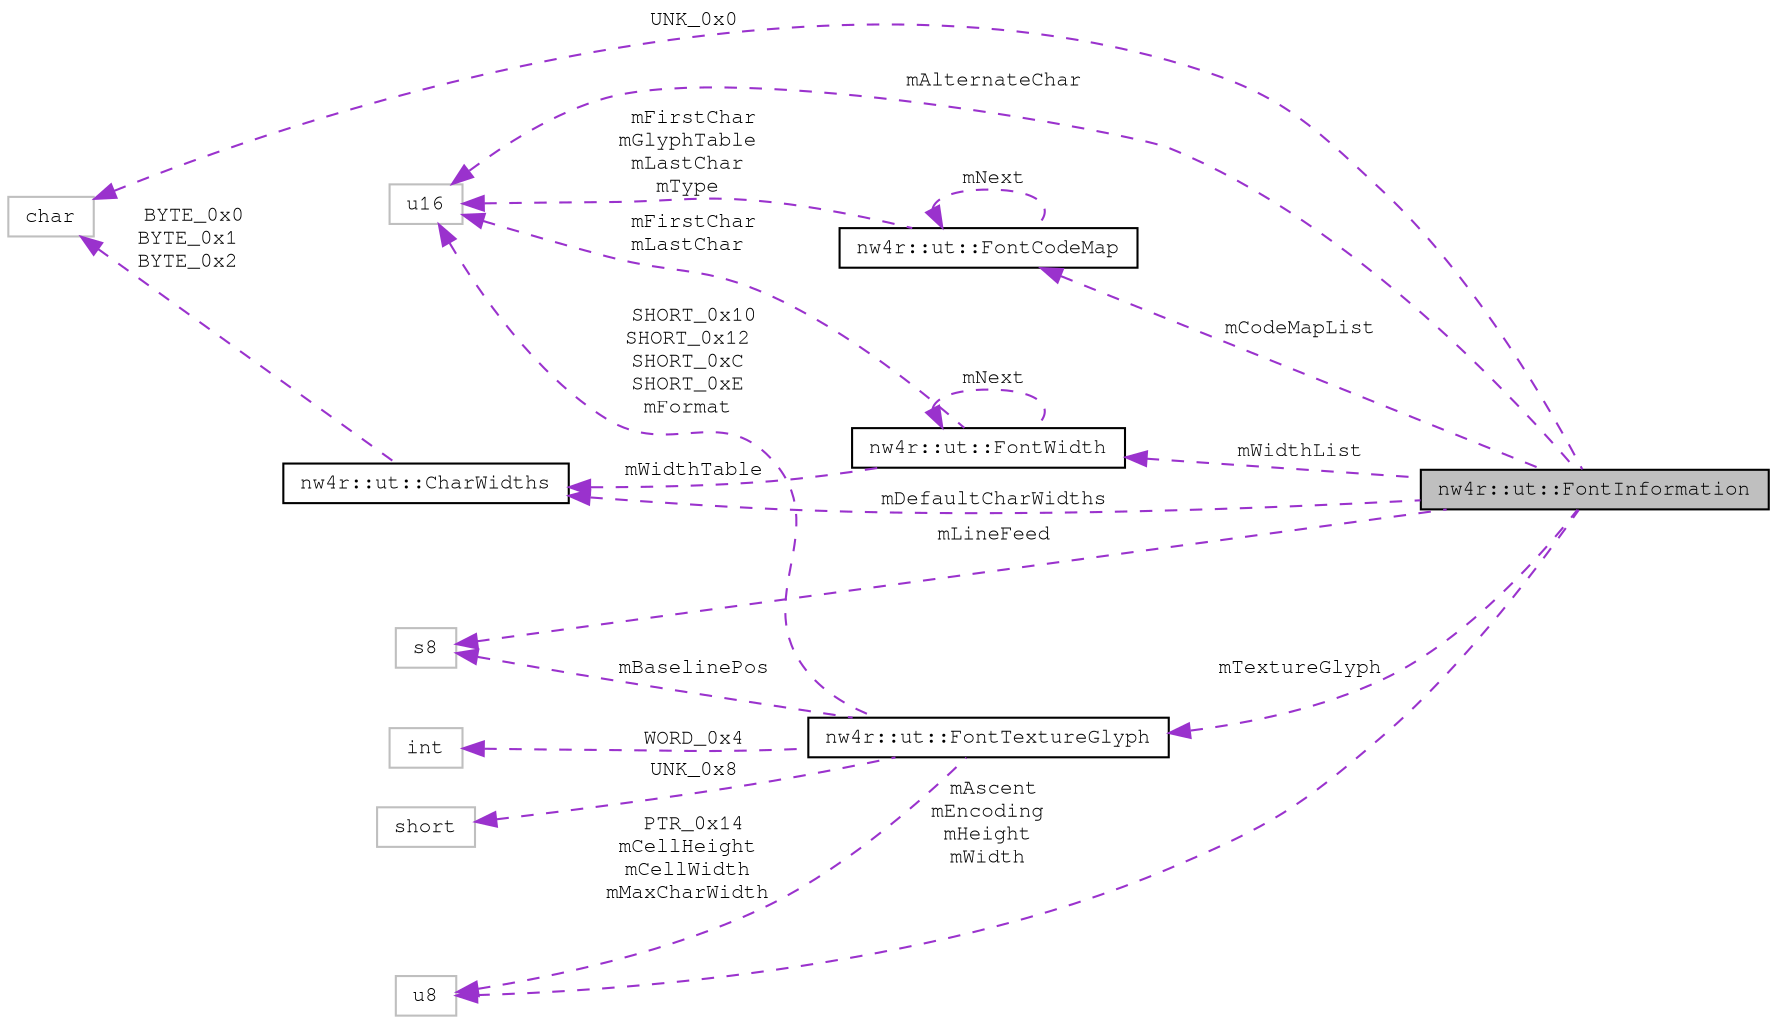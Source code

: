 digraph "nw4r::ut::FontInformation"
{
 // LATEX_PDF_SIZE
  edge [fontname="FreeMono",fontsize="10",labelfontname="FreeMono",labelfontsize="10"];
  node [fontname="FreeMono",fontsize="10",shape=record];
  rankdir="LR";
  Node1 [label="nw4r::ut::FontInformation",height=0.2,width=0.4,color="black", fillcolor="grey75", style="filled", fontcolor="black",tooltip=" "];
  Node2 -> Node1 [dir="back",color="darkorchid3",fontsize="10",style="dashed",label=" UNK_0x0" ,fontname="FreeMono"];
  Node2 [label="char",height=0.2,width=0.4,color="grey75", fillcolor="white", style="filled",tooltip=" "];
  Node3 -> Node1 [dir="back",color="darkorchid3",fontsize="10",style="dashed",label=" mLineFeed" ,fontname="FreeMono"];
  Node3 [label="s8",height=0.2,width=0.4,color="grey75", fillcolor="white", style="filled",tooltip=" "];
  Node4 -> Node1 [dir="back",color="darkorchid3",fontsize="10",style="dashed",label=" mAlternateChar" ,fontname="FreeMono"];
  Node4 [label="u16",height=0.2,width=0.4,color="grey75", fillcolor="white", style="filled",tooltip=" "];
  Node5 -> Node1 [dir="back",color="darkorchid3",fontsize="10",style="dashed",label=" mDefaultCharWidths" ,fontname="FreeMono"];
  Node5 [label="nw4r::ut::CharWidths",height=0.2,width=0.4,color="black", fillcolor="white", style="filled",URL="$structnw4r_1_1ut_1_1_char_widths.html",tooltip=" "];
  Node2 -> Node5 [dir="back",color="darkorchid3",fontsize="10",style="dashed",label=" BYTE_0x0\nBYTE_0x1\nBYTE_0x2" ,fontname="FreeMono"];
  Node6 -> Node1 [dir="back",color="darkorchid3",fontsize="10",style="dashed",label=" mAscent\nmEncoding\nmHeight\nmWidth" ,fontname="FreeMono"];
  Node6 [label="u8",height=0.2,width=0.4,color="grey75", fillcolor="white", style="filled",tooltip=" "];
  Node7 -> Node1 [dir="back",color="darkorchid3",fontsize="10",style="dashed",label=" mTextureGlyph" ,fontname="FreeMono"];
  Node7 [label="nw4r::ut::FontTextureGlyph",height=0.2,width=0.4,color="black", fillcolor="white", style="filled",URL="$structnw4r_1_1ut_1_1_font_texture_glyph.html",tooltip=" "];
  Node6 -> Node7 [dir="back",color="darkorchid3",fontsize="10",style="dashed",label=" PTR_0x14\nmCellHeight\nmCellWidth\nmMaxCharWidth" ,fontname="FreeMono"];
  Node3 -> Node7 [dir="back",color="darkorchid3",fontsize="10",style="dashed",label=" mBaselinePos" ,fontname="FreeMono"];
  Node8 -> Node7 [dir="back",color="darkorchid3",fontsize="10",style="dashed",label=" WORD_0x4" ,fontname="FreeMono"];
  Node8 [label="int",height=0.2,width=0.4,color="grey75", fillcolor="white", style="filled",tooltip=" "];
  Node9 -> Node7 [dir="back",color="darkorchid3",fontsize="10",style="dashed",label=" UNK_0x8" ,fontname="FreeMono"];
  Node9 [label="short",height=0.2,width=0.4,color="grey75", fillcolor="white", style="filled",tooltip=" "];
  Node4 -> Node7 [dir="back",color="darkorchid3",fontsize="10",style="dashed",label=" SHORT_0x10\nSHORT_0x12\nSHORT_0xC\nSHORT_0xE\nmFormat" ,fontname="FreeMono"];
  Node10 -> Node1 [dir="back",color="darkorchid3",fontsize="10",style="dashed",label=" mWidthList" ,fontname="FreeMono"];
  Node10 [label="nw4r::ut::FontWidth",height=0.2,width=0.4,color="black", fillcolor="white", style="filled",URL="$structnw4r_1_1ut_1_1_font_width.html",tooltip=" "];
  Node4 -> Node10 [dir="back",color="darkorchid3",fontsize="10",style="dashed",label=" mFirstChar\nmLastChar" ,fontname="FreeMono"];
  Node10 -> Node10 [dir="back",color="darkorchid3",fontsize="10",style="dashed",label=" mNext" ,fontname="FreeMono"];
  Node5 -> Node10 [dir="back",color="darkorchid3",fontsize="10",style="dashed",label=" mWidthTable" ,fontname="FreeMono"];
  Node11 -> Node1 [dir="back",color="darkorchid3",fontsize="10",style="dashed",label=" mCodeMapList" ,fontname="FreeMono"];
  Node11 [label="nw4r::ut::FontCodeMap",height=0.2,width=0.4,color="black", fillcolor="white", style="filled",URL="$structnw4r_1_1ut_1_1_font_code_map.html",tooltip=" "];
  Node4 -> Node11 [dir="back",color="darkorchid3",fontsize="10",style="dashed",label=" mFirstChar\nmGlyphTable\nmLastChar\nmType" ,fontname="FreeMono"];
  Node11 -> Node11 [dir="back",color="darkorchid3",fontsize="10",style="dashed",label=" mNext" ,fontname="FreeMono"];
}
